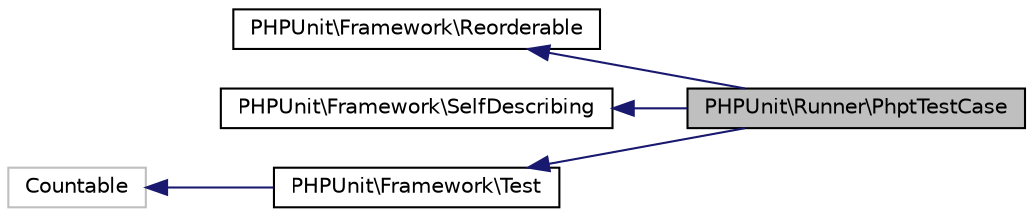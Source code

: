 digraph "PHPUnit\Runner\PhptTestCase"
{
  edge [fontname="Helvetica",fontsize="10",labelfontname="Helvetica",labelfontsize="10"];
  node [fontname="Helvetica",fontsize="10",shape=record];
  rankdir="LR";
  Node5 [label="PHPUnit\\Runner\\PhptTestCase",height=0.2,width=0.4,color="black", fillcolor="grey75", style="filled", fontcolor="black"];
  Node6 -> Node5 [dir="back",color="midnightblue",fontsize="10",style="solid",fontname="Helvetica"];
  Node6 [label="PHPUnit\\Framework\\Reorderable",height=0.2,width=0.4,color="black", fillcolor="white", style="filled",URL="$interfacePHPUnit_1_1Framework_1_1Reorderable.html"];
  Node7 -> Node5 [dir="back",color="midnightblue",fontsize="10",style="solid",fontname="Helvetica"];
  Node7 [label="PHPUnit\\Framework\\SelfDescribing",height=0.2,width=0.4,color="black", fillcolor="white", style="filled",URL="$interfacePHPUnit_1_1Framework_1_1SelfDescribing.html"];
  Node8 -> Node5 [dir="back",color="midnightblue",fontsize="10",style="solid",fontname="Helvetica"];
  Node8 [label="PHPUnit\\Framework\\Test",height=0.2,width=0.4,color="black", fillcolor="white", style="filled",URL="$interfacePHPUnit_1_1Framework_1_1Test.html"];
  Node9 -> Node8 [dir="back",color="midnightblue",fontsize="10",style="solid",fontname="Helvetica"];
  Node9 [label="Countable",height=0.2,width=0.4,color="grey75", fillcolor="white", style="filled"];
}
